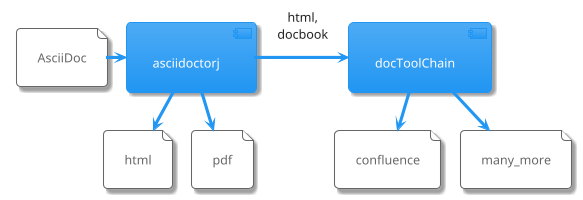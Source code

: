 @startuml d1
!pragma layout smetana
/' 
!theme materia
!theme cerulean
!theme cyborg
!theme silver
!theme sandstone
!theme sketchy
!theme spacelab
!theme bluegray
 '/
!theme materia

component asciidoctorj as adj
component docToolChain as dtc

file AsciiDoc as input
file html
file pdf
file confluence
file many_more

input -> adj
adj -> dtc : "html,\ndocbook"

adj --> html
adj --> pdf

dtc --> confluence
dtc --> many_more

@enduml
